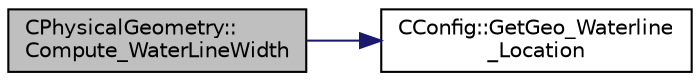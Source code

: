 digraph "CPhysicalGeometry::Compute_WaterLineWidth"
{
  edge [fontname="Helvetica",fontsize="10",labelfontname="Helvetica",labelfontsize="10"];
  node [fontname="Helvetica",fontsize="10",shape=record];
  rankdir="LR";
  Node287 [label="CPhysicalGeometry::\lCompute_WaterLineWidth",height=0.2,width=0.4,color="black", fillcolor="grey75", style="filled", fontcolor="black"];
  Node287 -> Node288 [color="midnightblue",fontsize="10",style="solid",fontname="Helvetica"];
  Node288 [label="CConfig::GetGeo_Waterline\l_Location",height=0.2,width=0.4,color="black", fillcolor="white", style="filled",URL="$class_c_config.html#a29152a26f48881f8a0f6fcb58d87a315",tooltip="Get the location of the waterline. "];
}
